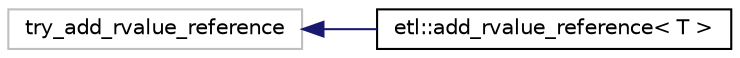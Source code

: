 digraph "Graphical Class Hierarchy"
{
  edge [fontname="Helvetica",fontsize="10",labelfontname="Helvetica",labelfontsize="10"];
  node [fontname="Helvetica",fontsize="10",shape=record];
  rankdir="LR";
  Node10 [label="try_add_rvalue_reference",height=0.2,width=0.4,color="grey75", fillcolor="white", style="filled"];
  Node10 -> Node0 [dir="back",color="midnightblue",fontsize="10",style="solid",fontname="Helvetica"];
  Node0 [label="etl::add_rvalue_reference\< T \>",height=0.2,width=0.4,color="black", fillcolor="white", style="filled",URL="$structetl_1_1add__rvalue__reference.html"];
}
